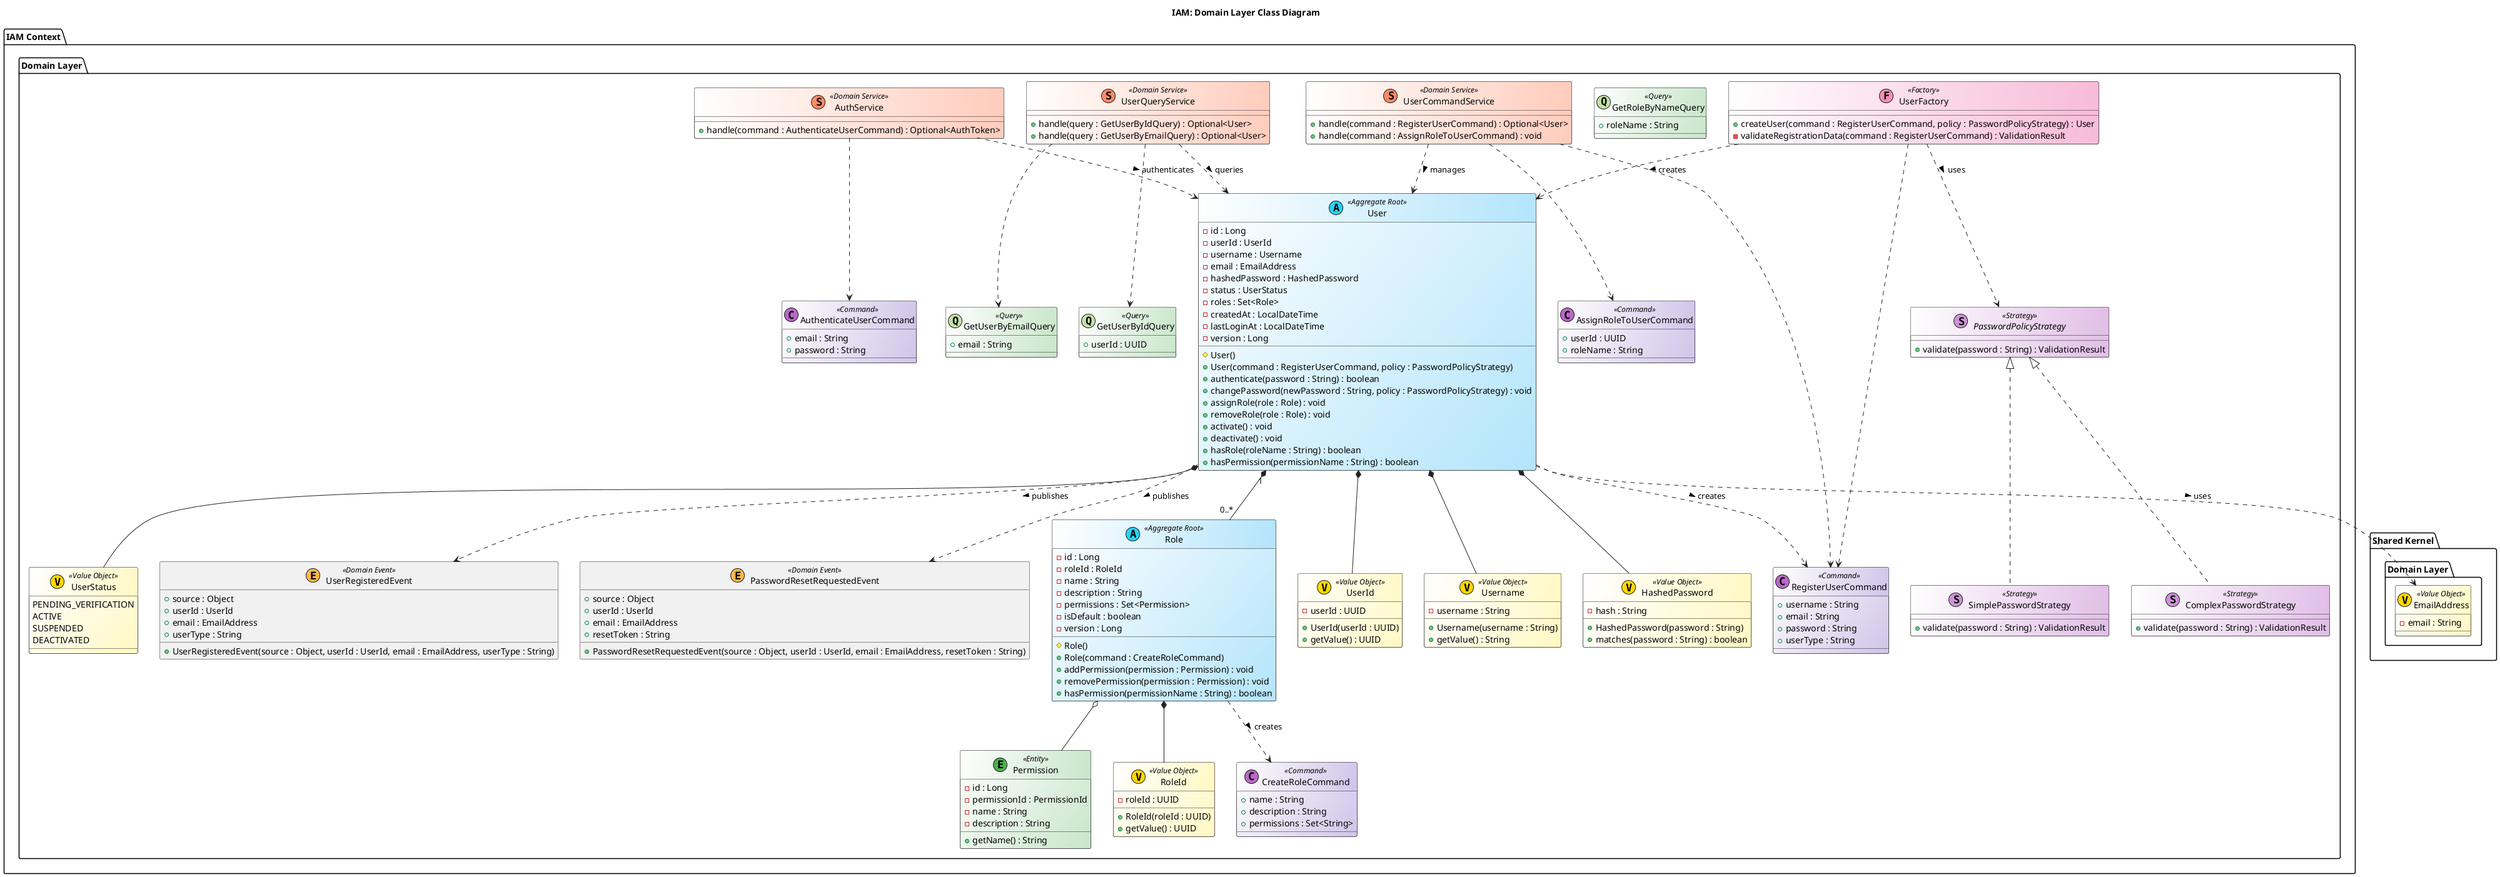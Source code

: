 @startuml IAM: Domain Layer Class Diagram

title IAM: Domain Layer Class Diagram

skinparam class {
    BackgroundColor<<Aggregate Root>> #FFFFFF/B3E5FC
    BackgroundColor<<Entity>> #FFFFFF/C8E6C9
    BackgroundColor<<Value Object>> #FFFFFF/FFF9C4
    BackgroundColor<<Domain Service>> #FFFFFF/FFCCBC
    BackgroundColor<<Factory>> #FFFFFF/F8BBD9
    BackgroundColor<<Strategy>> #FFFFFF/E1BEE7
    BackgroundColor<<Command>> #FFFFFF/D1C4E9
    BackgroundColor<<Query>> #FFFFFF/C8E6C9
    BackgroundColor<<Event>> #FFFFFF/FFE0B2
    BorderColor #212121
    ArrowColor #212121
    FontSize 14
}

package "IAM Context" {
    package "Domain Layer" {

        ' ===================== AGGREGATES =====================
        class "User" <<(A, #27D3F5) Aggregate Root>> {
            -id : Long
            -userId : UserId
            -username : Username
            -email : EmailAddress
            -hashedPassword : HashedPassword
            -status : UserStatus
            -roles : Set<Role>
            -createdAt : LocalDateTime
            -lastLoginAt : LocalDateTime
            -version : Long

            #User()
            +User(command : RegisterUserCommand, policy : PasswordPolicyStrategy)
            +authenticate(password : String) : boolean
            +changePassword(newPassword : String, policy : PasswordPolicyStrategy) : void
            +assignRole(role : Role) : void
            +removeRole(role : Role) : void
            +activate() : void
            +deactivate() : void
            +hasRole(roleName : String) : boolean
            +hasPermission(permissionName : String) : boolean
        }

        class "Role" <<(A, #27D3F5) Aggregate Root>> {
            -id : Long
            -roleId : RoleId
            -name : String
            -description : String
            -permissions : Set<Permission>
            -isDefault : boolean
            -version : Long

            #Role()
            +Role(command : CreateRoleCommand)
            +addPermission(permission : Permission) : void
            +removePermission(permission : Permission) : void
            +hasPermission(permissionName : String) : boolean
        }

        ' ===================== ENTITIES =====================
        class "Permission" <<(E, #4CAF50) Entity>> {
            -id : Long
            -permissionId : PermissionId
            -name : String
            -description : String

            +getName() : String
        }

        ' ===================== VALUE OBJECTS =====================
        class "UserId" <<(V, #FFD700) Value Object>> {
            -userId : UUID
            +UserId(userId : UUID)
            +getValue() : UUID
        }

        class "RoleId" <<(V, #FFD700) Value Object>> {
            -roleId : UUID
            +RoleId(roleId : UUID)
            +getValue() : UUID
        }

        class "Username" <<(V, #FFD700) Value Object>> {
            -username : String
            +Username(username : String)
            +getValue() : String
        }

        class "HashedPassword" <<(V, #FFD700) Value Object>> {
            -hash : String
            +HashedPassword(password : String)
            +matches(password : String) : boolean
        }

        enum "UserStatus" <<(V, #FFD700) Value Object>> {
            PENDING_VERIFICATION
            ACTIVE
            SUSPENDED
            DEACTIVATED
        }

        ' ===================== FACTORIES =====================
        class "UserFactory" <<(F, #F48FB1) Factory>> {
            +createUser(command : RegisterUserCommand, policy : PasswordPolicyStrategy) : User
            -validateRegistrationData(command : RegisterUserCommand) : ValidationResult
        }

        ' ===================== STRATEGIES =====================
        interface "PasswordPolicyStrategy" <<(S, #CE93D8) Strategy>> {
            +validate(password : String) : ValidationResult
        }

        class "SimplePasswordStrategy" <<(S, #CE93D8) Strategy>> {
            +validate(password : String) : ValidationResult
        }

        class "ComplexPasswordStrategy" <<(S, #CE93D8) Strategy>> {
            +validate(password : String) : ValidationResult
        }

        ' ===================== COMMANDS =====================
        class "RegisterUserCommand" <<(C, #BA68C8) Command>> {
            +username : String
            +email : String
            +password : String
            +userType : String
        }

        class "AuthenticateUserCommand" <<(C, #BA68C8) Command>> {
            +email : String
            +password : String
        }

        class "AssignRoleToUserCommand" <<(C, #BA68C8) Command>> {
            +userId : UUID
            +roleName : String
        }

        class "CreateRoleCommand" <<(C, #BA68C8) Command>> {
            +name : String
            +description : String
            +permissions : Set<String>
        }

        ' ===================== QUERIES =====================
        class "GetUserByIdQuery" <<(Q, #C5E1A5) Query>> {
            +userId : UUID
        }

        class "GetUserByEmailQuery" <<(Q, #C5E1A5) Query>> {
            +email : String
        }

        class "GetRoleByNameQuery" <<(Q, #C5E1A5) Query>> {
            +roleName : String
        }

        ' ===================== DOMAIN EVENTS =====================
        class "UserRegisteredEvent" <<(E, #FFB74D) Domain Event>> {
            +source : Object
            +userId : UserId
            +email : EmailAddress
            +userType : String
            +UserRegisteredEvent(source : Object, userId : UserId, email : EmailAddress, userType : String)
        }

        class "PasswordResetRequestedEvent" <<(E, #FFB74D) Domain Event>> {
            +source : Object
            +userId : UserId
            +email : EmailAddress
            +resetToken : String
            +PasswordResetRequestedEvent(source : Object, userId : UserId, email : EmailAddress, resetToken : String)
        }

        ' ===================== DOMAIN SERVICES =====================
        class "UserCommandService" <<(S, #FF8A65) Domain Service>> {
            +handle(command : RegisterUserCommand) : Optional<User>
            +handle(command : AssignRoleToUserCommand) : void
        }

        class "UserQueryService" <<(S, #FF8A65) Domain Service>> {
            +handle(query : GetUserByIdQuery) : Optional<User>
            +handle(query : GetUserByEmailQuery) : Optional<User>
        }

        class "AuthService" <<(S, #FF8A65) Domain Service>> {
            +handle(command : AuthenticateUserCommand) : Optional<AuthToken>
        }
    }
}

package "Shared Kernel" {
    package "Domain Layer" {
        class "EmailAddress" <<(V, #FFD700) Value Object>> {
            -email : String
        }
    }
}


' ===================== RELATIONSHIPS =====================

' --- Aggregate composition ---
User *-- UserId
User *-- Username
User *-- HashedPassword
User *-- UserStatus
Role *-- RoleId
Role o-- Permission

' --- Shared Kernel usage ---
User ..> EmailAddress : uses >

' --- Many-to-Many Relationship ---
User "1" *-- "0..*" Role

' --- Factory relationships ---
UserFactory ..> User : creates >
UserFactory ..> RegisterUserCommand
UserFactory ..> PasswordPolicyStrategy : uses >

' --- Strategy relationships ---
PasswordPolicyStrategy <|.. SimplePasswordStrategy
PasswordPolicyStrategy <|.. ComplexPasswordStrategy

' --- Command/Query/Event relationships ---
User ..> RegisterUserCommand : creates >
User ..> UserRegisteredEvent : publishes >
User ..> PasswordResetRequestedEvent : publishes >
Role ..> CreateRoleCommand : creates >

' --- Service relationships ---
UserCommandService ..> User : manages >
UserCommandService ..> RegisterUserCommand
UserCommandService ..> AssignRoleToUserCommand
UserQueryService ..> User : queries >
UserQueryService ..> GetUserByIdQuery
UserQueryService ..> GetUserByEmailQuery
AuthService ..> User : authenticates >
AuthService ..> AuthenticateUserCommand

@enduml
